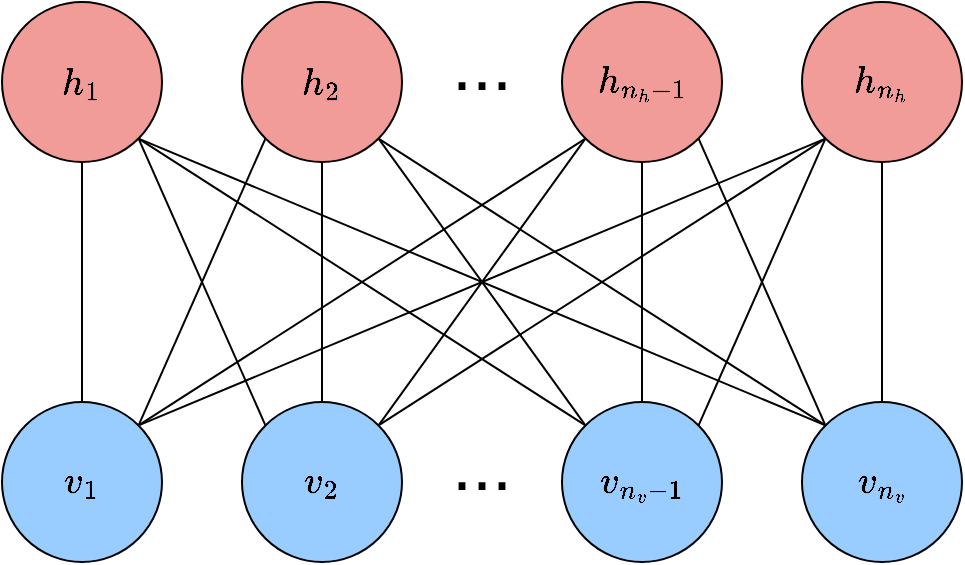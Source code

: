 <mxfile version="15.7.0" type="device"><diagram id="_OsmBbypWFOatuLFQ230" name="Page-1"><mxGraphModel dx="744" dy="414" grid="0" gridSize="10" guides="1" tooltips="1" connect="1" arrows="1" fold="1" page="1" pageScale="1" pageWidth="850" pageHeight="1100" background="#ffffff" math="1" shadow="0"><root><mxCell id="0"/><mxCell id="1" parent="0"/><mxCell id="2" value="&lt;div style=&quot;font-size: 16px&quot;&gt;&lt;font style=&quot;font-size: 16px&quot;&gt;\(h_1\)&lt;/font&gt;&lt;/div&gt;" style="ellipse;whiteSpace=wrap;html=1;aspect=fixed;fillColor=#F19C99;" parent="1" vertex="1"><mxGeometry x="160" y="120" width="80" height="80" as="geometry"/></mxCell><mxCell id="3" value="&lt;div style=&quot;font-size: 16px&quot;&gt;&lt;font style=&quot;font-size: 16px&quot;&gt;\(h_2\)&lt;/font&gt;&lt;/div&gt;" style="ellipse;whiteSpace=wrap;html=1;aspect=fixed;fillColor=#F19C99;" parent="1" vertex="1"><mxGeometry x="280" y="120" width="80" height="80" as="geometry"/></mxCell><mxCell id="4" value="&lt;div style=&quot;font-size: 16px&quot;&gt;&lt;font style=&quot;font-size: 16px&quot;&gt;\(h_{{n_h}-1}\)&lt;/font&gt;&lt;/div&gt;" style="ellipse;whiteSpace=wrap;html=1;aspect=fixed;fillColor=#F19C99;" parent="1" vertex="1"><mxGeometry x="440" y="120" width="80" height="80" as="geometry"/></mxCell><mxCell id="5" value="&lt;div style=&quot;font-size: 16px&quot;&gt;&lt;font style=&quot;font-size: 16px&quot;&gt;\(h_{n_h}\)&lt;/font&gt;&lt;/div&gt;" style="ellipse;whiteSpace=wrap;html=1;aspect=fixed;fillColor=#F19C99;" parent="1" vertex="1"><mxGeometry x="560" y="120" width="80" height="80" as="geometry"/></mxCell><mxCell id="6" value="&lt;div style=&quot;font-size: 16px&quot;&gt;&lt;font style=&quot;font-size: 16px&quot;&gt;\(v_1\)&lt;/font&gt;&lt;/div&gt;" style="ellipse;whiteSpace=wrap;html=1;aspect=fixed;fillColor=#99CCFF;" parent="1" vertex="1"><mxGeometry x="160" y="320" width="80" height="80" as="geometry"/></mxCell><mxCell id="7" value="&lt;div style=&quot;font-size: 16px&quot;&gt;&lt;font style=&quot;font-size: 16px&quot;&gt;\(v_2\)&lt;/font&gt;&lt;/div&gt;" style="ellipse;whiteSpace=wrap;html=1;aspect=fixed;fillColor=#99CCFF;" parent="1" vertex="1"><mxGeometry x="280" y="320" width="80" height="80" as="geometry"/></mxCell><mxCell id="8" value="&lt;div style=&quot;font-size: 16px&quot;&gt;&lt;font style=&quot;font-size: 16px&quot;&gt;\(v_{{n_v}-1}\)&lt;/font&gt;&lt;/div&gt;" style="ellipse;whiteSpace=wrap;html=1;aspect=fixed;fillColor=#99CCFF;" parent="1" vertex="1"><mxGeometry x="440" y="320" width="80" height="80" as="geometry"/></mxCell><mxCell id="9" value="&lt;div style=&quot;font-size: 16px&quot;&gt;&lt;font style=&quot;font-size: 16px&quot;&gt;\(v_{n_v}\)&lt;/font&gt;&lt;/div&gt;" style="ellipse;whiteSpace=wrap;html=1;aspect=fixed;fillColor=#99CCFF;" parent="1" vertex="1"><mxGeometry x="560" y="320" width="80" height="80" as="geometry"/></mxCell><mxCell id="10" value="" style="endArrow=none;html=1;exitX=0.5;exitY=0;entryX=0.5;entryY=1;" parent="1" source="6" target="2" edge="1"><mxGeometry width="50" height="50" relative="1" as="geometry"><mxPoint x="160" y="470" as="sourcePoint"/><mxPoint x="210" y="420" as="targetPoint"/></mxGeometry></mxCell><mxCell id="11" value="" style="endArrow=none;html=1;exitX=1;exitY=0;entryX=0;entryY=1;" parent="1" source="6" target="3" edge="1"><mxGeometry width="50" height="50" relative="1" as="geometry"><mxPoint x="210" y="330" as="sourcePoint"/><mxPoint x="210" y="210" as="targetPoint"/></mxGeometry></mxCell><mxCell id="12" value="" style="endArrow=none;html=1;exitX=1;exitY=0;entryX=0;entryY=1;" parent="1" source="6" target="4" edge="1"><mxGeometry width="50" height="50" relative="1" as="geometry"><mxPoint x="220" y="340" as="sourcePoint"/><mxPoint x="220" y="220" as="targetPoint"/></mxGeometry></mxCell><mxCell id="13" value="" style="endArrow=none;html=1;exitX=1;exitY=0;entryX=0;entryY=1;" parent="1" source="6" target="5" edge="1"><mxGeometry width="50" height="50" relative="1" as="geometry"><mxPoint x="230" y="350" as="sourcePoint"/><mxPoint x="230" y="230" as="targetPoint"/></mxGeometry></mxCell><mxCell id="14" value="" style="endArrow=none;html=1;exitX=0.5;exitY=1;entryX=0.5;entryY=0;" parent="1" source="3" target="7" edge="1"><mxGeometry width="50" height="50" relative="1" as="geometry"><mxPoint x="240" y="360" as="sourcePoint"/><mxPoint x="240" y="240" as="targetPoint"/></mxGeometry></mxCell><mxCell id="15" value="" style="endArrow=none;html=1;exitX=0;exitY=0;entryX=1;entryY=1;" parent="1" source="7" target="2" edge="1"><mxGeometry width="50" height="50" relative="1" as="geometry"><mxPoint x="250" y="370" as="sourcePoint"/><mxPoint x="250" y="250" as="targetPoint"/></mxGeometry></mxCell><mxCell id="16" value="" style="endArrow=none;html=1;exitX=1;exitY=0;entryX=0;entryY=1;" parent="1" source="7" target="4" edge="1"><mxGeometry width="50" height="50" relative="1" as="geometry"><mxPoint x="260" y="380" as="sourcePoint"/><mxPoint x="260" y="260" as="targetPoint"/></mxGeometry></mxCell><mxCell id="17" value="" style="endArrow=none;html=1;exitX=1;exitY=0;entryX=0;entryY=1;" parent="1" source="7" target="5" edge="1"><mxGeometry width="50" height="50" relative="1" as="geometry"><mxPoint x="270" y="390" as="sourcePoint"/><mxPoint x="270" y="270" as="targetPoint"/></mxGeometry></mxCell><mxCell id="18" value="" style="endArrow=none;html=1;exitX=0;exitY=0;entryX=1;entryY=1;" parent="1" source="8" target="2" edge="1"><mxGeometry width="50" height="50" relative="1" as="geometry"><mxPoint x="280" y="400" as="sourcePoint"/><mxPoint x="280" y="280" as="targetPoint"/></mxGeometry></mxCell><mxCell id="19" value="" style="endArrow=none;html=1;exitX=1;exitY=1;entryX=0;entryY=0;" parent="1" source="3" target="8" edge="1"><mxGeometry width="50" height="50" relative="1" as="geometry"><mxPoint x="290" y="410" as="sourcePoint"/><mxPoint x="290" y="290" as="targetPoint"/></mxGeometry></mxCell><mxCell id="20" value="" style="endArrow=none;html=1;exitX=0.5;exitY=0;entryX=0.5;entryY=1;" parent="1" source="8" target="4" edge="1"><mxGeometry width="50" height="50" relative="1" as="geometry"><mxPoint x="300" y="420" as="sourcePoint"/><mxPoint x="300" y="300" as="targetPoint"/></mxGeometry></mxCell><mxCell id="21" value="" style="endArrow=none;html=1;exitX=1;exitY=0;entryX=0;entryY=1;" parent="1" source="8" target="5" edge="1"><mxGeometry width="50" height="50" relative="1" as="geometry"><mxPoint x="310" y="430" as="sourcePoint"/><mxPoint x="310" y="310" as="targetPoint"/></mxGeometry></mxCell><mxCell id="22" value="" style="endArrow=none;html=1;exitX=0;exitY=0;entryX=1;entryY=1;" parent="1" source="9" target="2" edge="1"><mxGeometry width="50" height="50" relative="1" as="geometry"><mxPoint x="320" y="440" as="sourcePoint"/><mxPoint x="320" y="320" as="targetPoint"/></mxGeometry></mxCell><mxCell id="23" value="" style="endArrow=none;html=1;exitX=1;exitY=1;entryX=0;entryY=0;" parent="1" source="3" target="9" edge="1"><mxGeometry width="50" height="50" relative="1" as="geometry"><mxPoint x="330" y="450" as="sourcePoint"/><mxPoint x="330" y="330" as="targetPoint"/></mxGeometry></mxCell><mxCell id="24" value="" style="endArrow=none;html=1;exitX=1;exitY=1;entryX=0;entryY=0;" parent="1" source="4" target="9" edge="1"><mxGeometry width="50" height="50" relative="1" as="geometry"><mxPoint x="340" y="460" as="sourcePoint"/><mxPoint x="340" y="340" as="targetPoint"/></mxGeometry></mxCell><mxCell id="25" value="" style="endArrow=none;html=1;exitX=0.5;exitY=0;entryX=0.5;entryY=1;" parent="1" source="9" target="5" edge="1"><mxGeometry width="50" height="50" relative="1" as="geometry"><mxPoint x="350" y="470" as="sourcePoint"/><mxPoint x="350" y="350" as="targetPoint"/></mxGeometry></mxCell><mxCell id="26" value="&lt;p style=&quot;line-height: 150%&quot;&gt;&lt;font style=&quot;font-size: 36px&quot;&gt;...&lt;/font&gt;&lt;/p&gt;" style="text;html=1;strokeColor=none;fillColor=none;align=center;verticalAlign=middle;whiteSpace=wrap;rounded=0;" parent="1" vertex="1"><mxGeometry x="380" y="345" width="40" height="20" as="geometry"/></mxCell><mxCell id="27" value="&lt;p style=&quot;line-height: 150%&quot;&gt;&lt;font style=&quot;font-size: 36px&quot;&gt;...&lt;/font&gt;&lt;/p&gt;" style="text;html=1;strokeColor=none;fillColor=none;align=center;verticalAlign=middle;whiteSpace=wrap;rounded=0;" parent="1" vertex="1"><mxGeometry x="380" y="145" width="40" height="20" as="geometry"/></mxCell></root></mxGraphModel></diagram></mxfile>